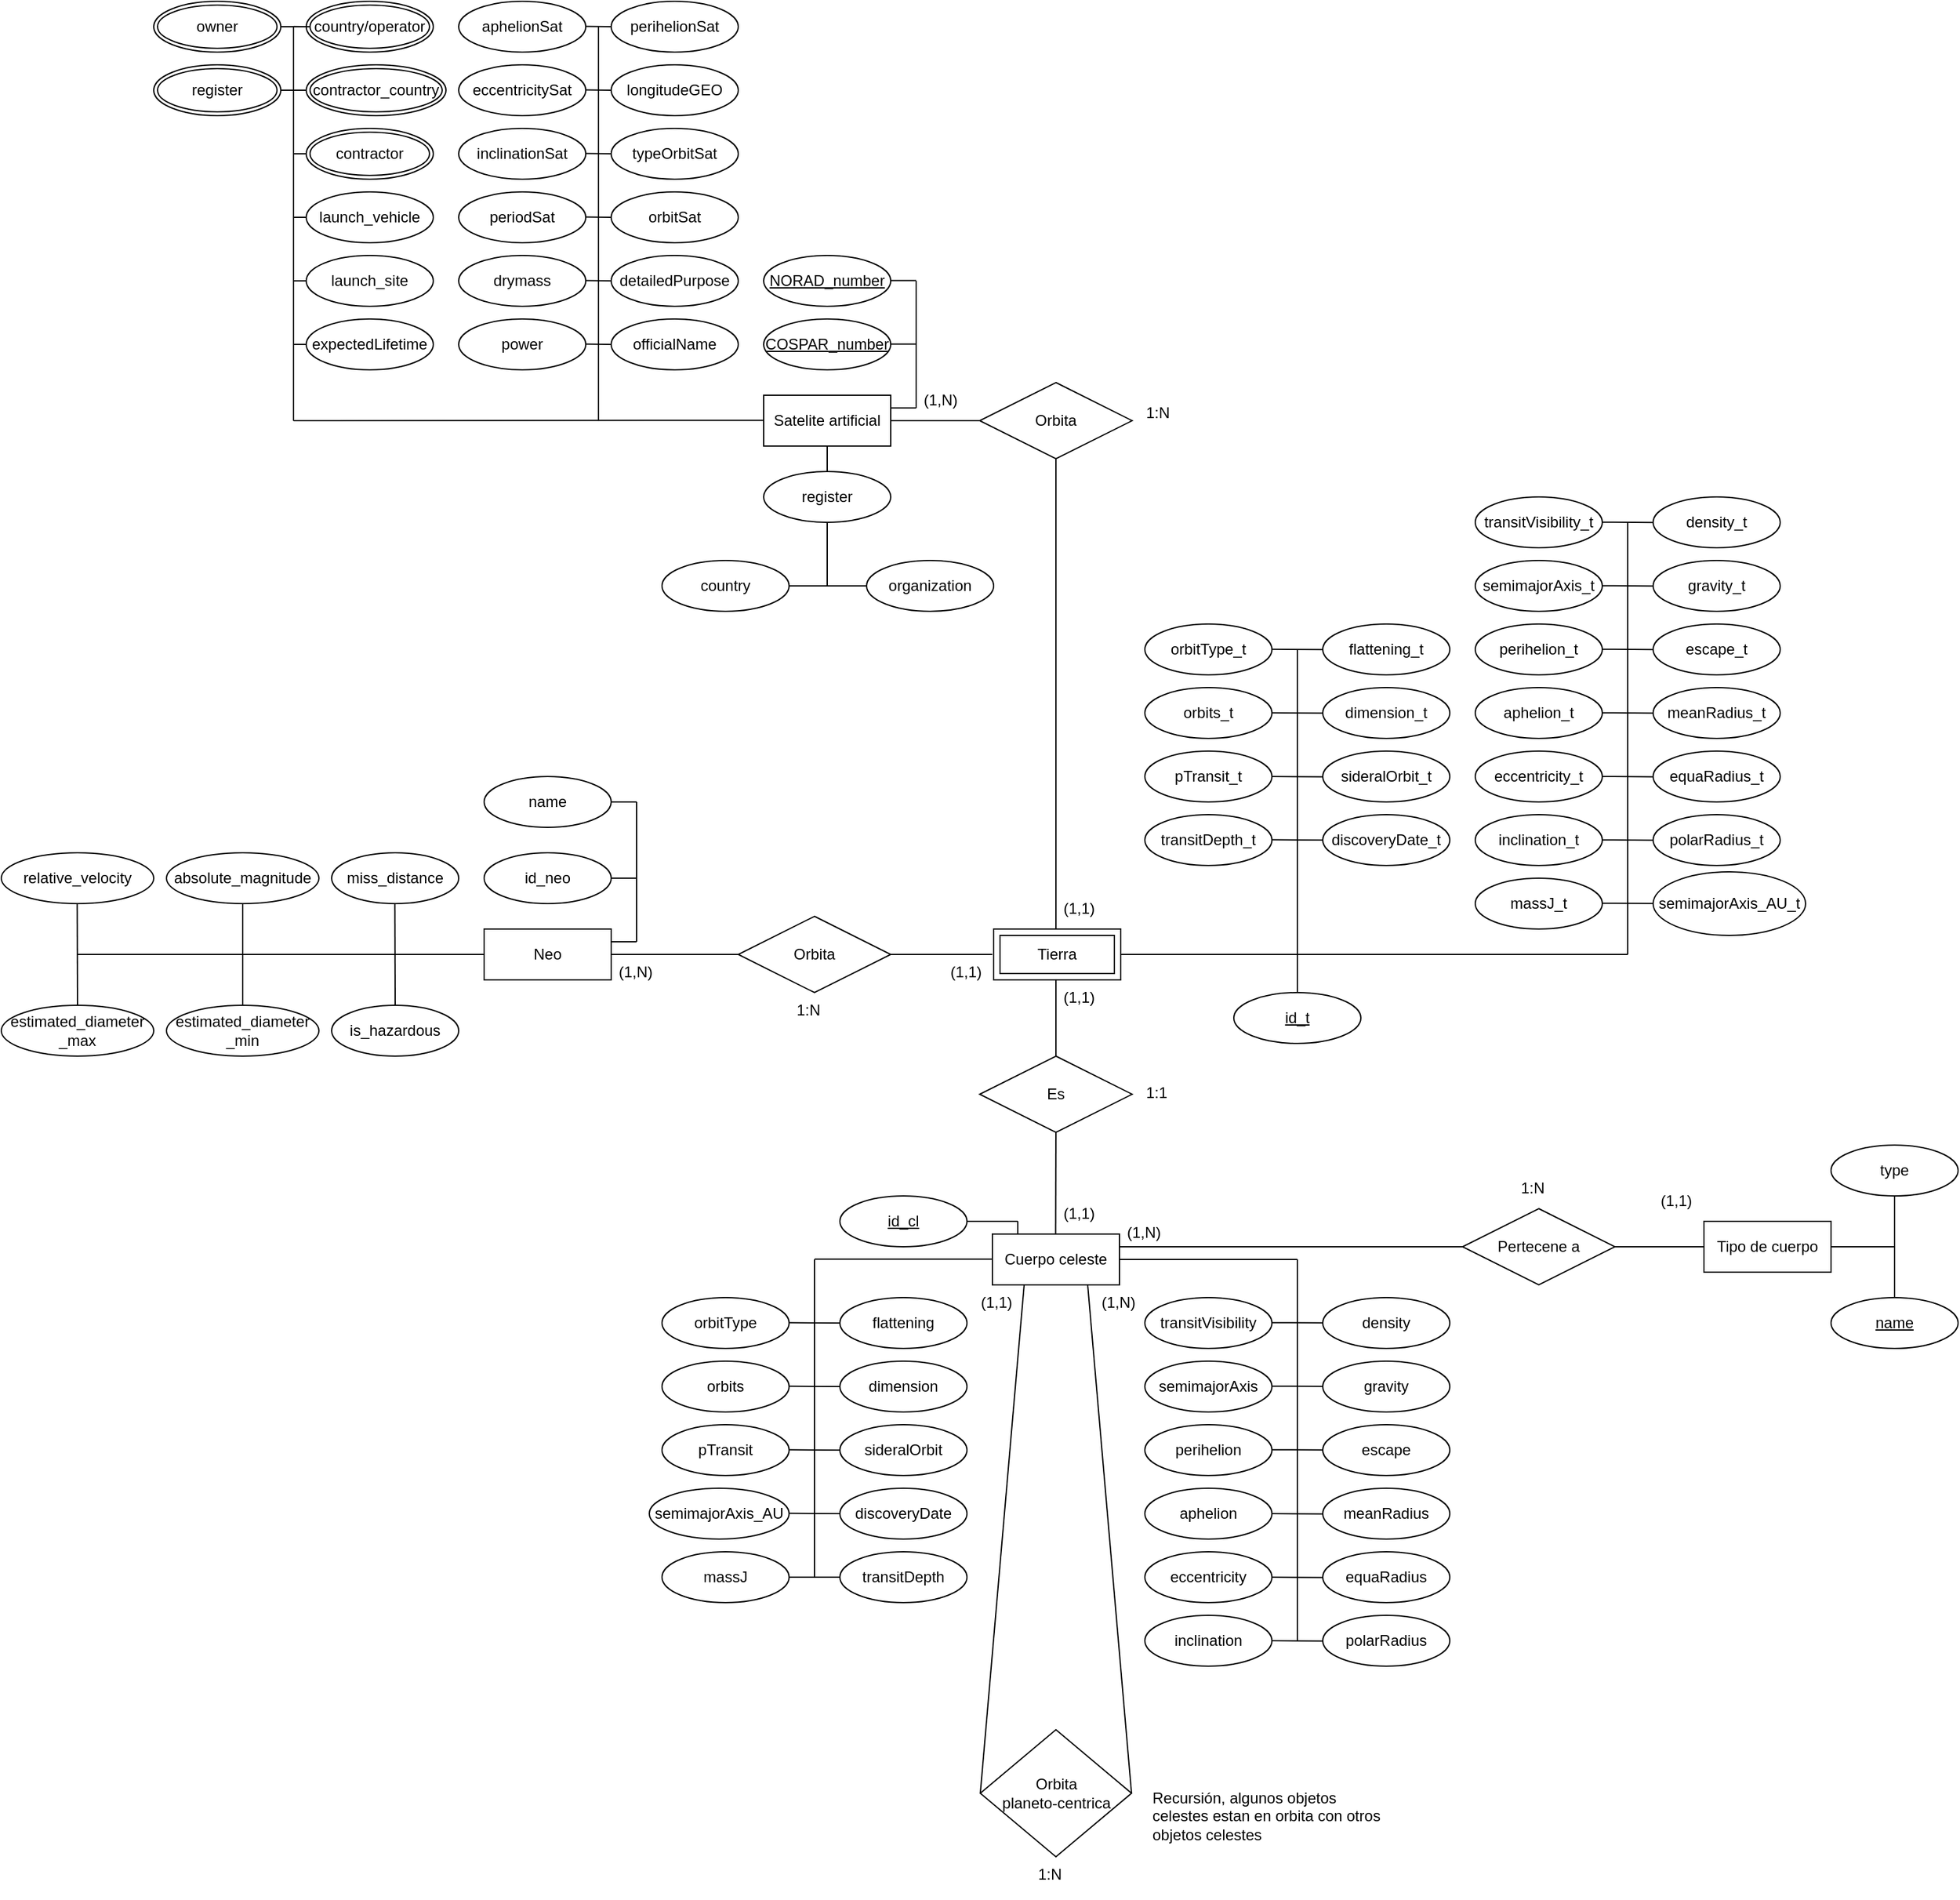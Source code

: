 <mxfile version="24.8.4">
  <diagram name="Page-1" id="JwZZA1nJ-U_nsFNDZFmL">
    <mxGraphModel dx="3195" dy="2258" grid="1" gridSize="10" guides="1" tooltips="1" connect="1" arrows="1" fold="1" page="1" pageScale="1" pageWidth="850" pageHeight="1100" math="0" shadow="0">
      <root>
        <mxCell id="0" />
        <mxCell id="1" parent="0" />
        <mxCell id="BZmL4ZaEyLGGJYESyGP8-1" value="Cuerpo celeste" style="whiteSpace=wrap;html=1;align=center;" parent="1" vertex="1">
          <mxGeometry x="400" y="370" width="100" height="40" as="geometry" />
        </mxCell>
        <mxCell id="BZmL4ZaEyLGGJYESyGP8-6" value="semimajorAxis" style="ellipse;whiteSpace=wrap;html=1;align=center;" parent="1" vertex="1">
          <mxGeometry x="520" y="470" width="100" height="40" as="geometry" />
        </mxCell>
        <mxCell id="BZmL4ZaEyLGGJYESyGP8-7" value="perihelion" style="ellipse;whiteSpace=wrap;html=1;align=center;" parent="1" vertex="1">
          <mxGeometry x="520" y="520" width="100" height="40" as="geometry" />
        </mxCell>
        <mxCell id="BZmL4ZaEyLGGJYESyGP8-9" value="eccentricity" style="ellipse;whiteSpace=wrap;html=1;align=center;" parent="1" vertex="1">
          <mxGeometry x="520" y="620" width="100" height="40" as="geometry" />
        </mxCell>
        <mxCell id="BZmL4ZaEyLGGJYESyGP8-10" value="inclination" style="ellipse;whiteSpace=wrap;html=1;align=center;" parent="1" vertex="1">
          <mxGeometry x="520" y="670" width="100" height="40" as="geometry" />
        </mxCell>
        <mxCell id="BZmL4ZaEyLGGJYESyGP8-12" value="gravity" style="ellipse;whiteSpace=wrap;html=1;align=center;" parent="1" vertex="1">
          <mxGeometry x="660" y="470" width="100" height="40" as="geometry" />
        </mxCell>
        <mxCell id="BZmL4ZaEyLGGJYESyGP8-13" value="escape" style="ellipse;whiteSpace=wrap;html=1;align=center;" parent="1" vertex="1">
          <mxGeometry x="660" y="520" width="100" height="40" as="geometry" />
        </mxCell>
        <mxCell id="BZmL4ZaEyLGGJYESyGP8-15" value="equaRadius" style="ellipse;whiteSpace=wrap;html=1;align=center;" parent="1" vertex="1">
          <mxGeometry x="660" y="620" width="100" height="40" as="geometry" />
        </mxCell>
        <mxCell id="BZmL4ZaEyLGGJYESyGP8-16" value="polarRadius" style="ellipse;whiteSpace=wrap;html=1;align=center;" parent="1" vertex="1">
          <mxGeometry x="660" y="670" width="100" height="40" as="geometry" />
        </mxCell>
        <mxCell id="BZmL4ZaEyLGGJYESyGP8-17" value="meanRadius" style="ellipse;whiteSpace=wrap;html=1;align=center;" parent="1" vertex="1">
          <mxGeometry x="660" y="570" width="100" height="40" as="geometry" />
        </mxCell>
        <mxCell id="BZmL4ZaEyLGGJYESyGP8-18" value="aphelion" style="ellipse;whiteSpace=wrap;html=1;align=center;" parent="1" vertex="1">
          <mxGeometry x="520" y="570" width="100" height="40" as="geometry" />
        </mxCell>
        <mxCell id="BZmL4ZaEyLGGJYESyGP8-19" value="density" style="ellipse;whiteSpace=wrap;html=1;align=center;" parent="1" vertex="1">
          <mxGeometry x="660" y="420" width="100" height="40" as="geometry" />
        </mxCell>
        <mxCell id="BZmL4ZaEyLGGJYESyGP8-20" value="dimension" style="ellipse;whiteSpace=wrap;html=1;align=center;" parent="1" vertex="1">
          <mxGeometry x="280" y="470" width="100" height="40" as="geometry" />
        </mxCell>
        <mxCell id="BZmL4ZaEyLGGJYESyGP8-21" value="sideralOrbit" style="ellipse;whiteSpace=wrap;html=1;align=center;" parent="1" vertex="1">
          <mxGeometry x="280" y="520" width="100" height="40" as="geometry" />
        </mxCell>
        <mxCell id="BZmL4ZaEyLGGJYESyGP8-24" value="discoveryDate" style="ellipse;whiteSpace=wrap;html=1;align=center;" parent="1" vertex="1">
          <mxGeometry x="280" y="570" width="100" height="40" as="geometry" />
        </mxCell>
        <mxCell id="BZmL4ZaEyLGGJYESyGP8-25" value="flattening" style="ellipse;whiteSpace=wrap;html=1;align=center;" parent="1" vertex="1">
          <mxGeometry x="280" y="420" width="100" height="40" as="geometry" />
        </mxCell>
        <mxCell id="BZmL4ZaEyLGGJYESyGP8-26" value="orbits" style="ellipse;whiteSpace=wrap;html=1;align=center;" parent="1" vertex="1">
          <mxGeometry x="140" y="470" width="100" height="40" as="geometry" />
        </mxCell>
        <mxCell id="BZmL4ZaEyLGGJYESyGP8-29" value="pTransit" style="ellipse;whiteSpace=wrap;html=1;align=center;" parent="1" vertex="1">
          <mxGeometry x="140" y="520" width="100" height="40" as="geometry" />
        </mxCell>
        <mxCell id="BZmL4ZaEyLGGJYESyGP8-31" value="orbitType" style="ellipse;whiteSpace=wrap;html=1;align=center;" parent="1" vertex="1">
          <mxGeometry x="140" y="420" width="100" height="40" as="geometry" />
        </mxCell>
        <mxCell id="BZmL4ZaEyLGGJYESyGP8-32" value="transitVisibility" style="ellipse;whiteSpace=wrap;html=1;align=center;" parent="1" vertex="1">
          <mxGeometry x="520" y="420" width="100" height="40" as="geometry" />
        </mxCell>
        <mxCell id="BZmL4ZaEyLGGJYESyGP8-33" value="transitDepth" style="ellipse;whiteSpace=wrap;html=1;align=center;" parent="1" vertex="1">
          <mxGeometry x="280" y="620" width="100" height="40" as="geometry" />
        </mxCell>
        <mxCell id="BZmL4ZaEyLGGJYESyGP8-34" value="semimajorAxis_AU" style="ellipse;whiteSpace=wrap;html=1;align=center;" parent="1" vertex="1">
          <mxGeometry x="130" y="570" width="110" height="40" as="geometry" />
        </mxCell>
        <mxCell id="BZmL4ZaEyLGGJYESyGP8-36" value="massJ" style="ellipse;whiteSpace=wrap;html=1;align=center;" parent="1" vertex="1">
          <mxGeometry x="140" y="620" width="100" height="40" as="geometry" />
        </mxCell>
        <mxCell id="BZmL4ZaEyLGGJYESyGP8-40" value="" style="endArrow=none;html=1;rounded=0;entryX=0.5;entryY=0;entryDx=0;entryDy=0;exitX=0.5;exitY=1;exitDx=0;exitDy=0;" parent="1" target="nv7CB-xG_zoC1LO6iBQY-88" edge="1">
          <mxGeometry relative="1" as="geometry">
            <mxPoint x="450" y="170" as="sourcePoint" />
            <mxPoint x="450" y="340" as="targetPoint" />
          </mxGeometry>
        </mxCell>
        <mxCell id="BZmL4ZaEyLGGJYESyGP8-45" value="" style="endArrow=none;html=1;rounded=0;exitX=1;exitY=0.5;exitDx=0;exitDy=0;" parent="1" source="BZmL4ZaEyLGGJYESyGP8-1" edge="1">
          <mxGeometry relative="1" as="geometry">
            <mxPoint x="410" y="430" as="sourcePoint" />
            <mxPoint x="640" y="390" as="targetPoint" />
          </mxGeometry>
        </mxCell>
        <mxCell id="BZmL4ZaEyLGGJYESyGP8-46" value="" style="endArrow=none;html=1;rounded=0;" parent="1" edge="1">
          <mxGeometry relative="1" as="geometry">
            <mxPoint x="640" y="690" as="sourcePoint" />
            <mxPoint x="640" y="390" as="targetPoint" />
          </mxGeometry>
        </mxCell>
        <mxCell id="BZmL4ZaEyLGGJYESyGP8-47" value="" style="endArrow=none;html=1;rounded=0;" parent="1" edge="1">
          <mxGeometry relative="1" as="geometry">
            <mxPoint x="260" y="640" as="sourcePoint" />
            <mxPoint x="260" y="390" as="targetPoint" />
          </mxGeometry>
        </mxCell>
        <mxCell id="BZmL4ZaEyLGGJYESyGP8-48" value="" style="endArrow=none;html=1;rounded=0;exitX=1;exitY=0.5;exitDx=0;exitDy=0;" parent="1" edge="1">
          <mxGeometry relative="1" as="geometry">
            <mxPoint x="260" y="389.76" as="sourcePoint" />
            <mxPoint x="400" y="389.76" as="targetPoint" />
          </mxGeometry>
        </mxCell>
        <mxCell id="BZmL4ZaEyLGGJYESyGP8-52" value="" style="endArrow=none;html=1;rounded=0;" parent="1" edge="1">
          <mxGeometry relative="1" as="geometry">
            <mxPoint x="240" y="589.8" as="sourcePoint" />
            <mxPoint x="280" y="590" as="targetPoint" />
          </mxGeometry>
        </mxCell>
        <mxCell id="BZmL4ZaEyLGGJYESyGP8-53" value="" style="endArrow=none;html=1;rounded=0;" parent="1" edge="1">
          <mxGeometry relative="1" as="geometry">
            <mxPoint x="240" y="539.8" as="sourcePoint" />
            <mxPoint x="280" y="540" as="targetPoint" />
          </mxGeometry>
        </mxCell>
        <mxCell id="BZmL4ZaEyLGGJYESyGP8-54" value="" style="endArrow=none;html=1;rounded=0;" parent="1" edge="1">
          <mxGeometry relative="1" as="geometry">
            <mxPoint x="240" y="439.8" as="sourcePoint" />
            <mxPoint x="280" y="440" as="targetPoint" />
          </mxGeometry>
        </mxCell>
        <mxCell id="BZmL4ZaEyLGGJYESyGP8-55" value="" style="endArrow=none;html=1;rounded=0;" parent="1" edge="1">
          <mxGeometry relative="1" as="geometry">
            <mxPoint x="240" y="489.8" as="sourcePoint" />
            <mxPoint x="280" y="490" as="targetPoint" />
          </mxGeometry>
        </mxCell>
        <mxCell id="BZmL4ZaEyLGGJYESyGP8-61" value="" style="endArrow=none;html=1;rounded=0;" parent="1" edge="1">
          <mxGeometry relative="1" as="geometry">
            <mxPoint x="620" y="690" as="sourcePoint" />
            <mxPoint x="660" y="690.2" as="targetPoint" />
          </mxGeometry>
        </mxCell>
        <mxCell id="BZmL4ZaEyLGGJYESyGP8-62" value="" style="endArrow=none;html=1;rounded=0;" parent="1" edge="1">
          <mxGeometry relative="1" as="geometry">
            <mxPoint x="620" y="640" as="sourcePoint" />
            <mxPoint x="660" y="640.2" as="targetPoint" />
          </mxGeometry>
        </mxCell>
        <mxCell id="BZmL4ZaEyLGGJYESyGP8-63" value="" style="endArrow=none;html=1;rounded=0;" parent="1" edge="1">
          <mxGeometry relative="1" as="geometry">
            <mxPoint x="620" y="590" as="sourcePoint" />
            <mxPoint x="660" y="590.2" as="targetPoint" />
          </mxGeometry>
        </mxCell>
        <mxCell id="BZmL4ZaEyLGGJYESyGP8-64" value="" style="endArrow=none;html=1;rounded=0;" parent="1" edge="1">
          <mxGeometry relative="1" as="geometry">
            <mxPoint x="620" y="539.71" as="sourcePoint" />
            <mxPoint x="660" y="539.91" as="targetPoint" />
          </mxGeometry>
        </mxCell>
        <mxCell id="BZmL4ZaEyLGGJYESyGP8-65" value="" style="endArrow=none;html=1;rounded=0;" parent="1" edge="1">
          <mxGeometry relative="1" as="geometry">
            <mxPoint x="620" y="489.71" as="sourcePoint" />
            <mxPoint x="660" y="489.91" as="targetPoint" />
          </mxGeometry>
        </mxCell>
        <mxCell id="BZmL4ZaEyLGGJYESyGP8-66" value="" style="endArrow=none;html=1;rounded=0;" parent="1" edge="1">
          <mxGeometry relative="1" as="geometry">
            <mxPoint x="620" y="439.71" as="sourcePoint" />
            <mxPoint x="660" y="439.91" as="targetPoint" />
          </mxGeometry>
        </mxCell>
        <mxCell id="BZmL4ZaEyLGGJYESyGP8-67" value="Tipo de cuerpo" style="whiteSpace=wrap;html=1;align=center;" parent="1" vertex="1">
          <mxGeometry x="960" y="360" width="100" height="40" as="geometry" />
        </mxCell>
        <mxCell id="BZmL4ZaEyLGGJYESyGP8-69" value="" style="endArrow=none;html=1;rounded=0;exitX=0.75;exitY=0;exitDx=0;exitDy=0;" parent="1" edge="1">
          <mxGeometry relative="1" as="geometry">
            <mxPoint x="500" y="380" as="sourcePoint" />
            <mxPoint x="830" y="380" as="targetPoint" />
          </mxGeometry>
        </mxCell>
        <mxCell id="BZmL4ZaEyLGGJYESyGP8-71" value="" style="endArrow=none;html=1;rounded=0;entryX=0;entryY=0.5;entryDx=0;entryDy=0;exitX=1;exitY=0.5;exitDx=0;exitDy=0;" parent="1" source="BZmL4ZaEyLGGJYESyGP8-79" target="BZmL4ZaEyLGGJYESyGP8-67" edge="1">
          <mxGeometry relative="1" as="geometry">
            <mxPoint x="830" y="270" as="sourcePoint" />
            <mxPoint x="660" y="320" as="targetPoint" />
          </mxGeometry>
        </mxCell>
        <mxCell id="BZmL4ZaEyLGGJYESyGP8-73" value="name" style="ellipse;whiteSpace=wrap;html=1;align=center;fontStyle=4;" parent="1" vertex="1">
          <mxGeometry x="1060" y="420" width="100" height="40" as="geometry" />
        </mxCell>
        <mxCell id="BZmL4ZaEyLGGJYESyGP8-74" value="" style="line;strokeWidth=1;rotatable=0;dashed=0;labelPosition=right;align=left;verticalAlign=middle;spacingTop=0;spacingLeft=6;points=[];portConstraint=eastwest;" parent="1" vertex="1">
          <mxGeometry x="1060" y="375" width="50" height="10" as="geometry" />
        </mxCell>
        <mxCell id="BZmL4ZaEyLGGJYESyGP8-78" value="" style="endArrow=none;html=1;rounded=0;exitX=0.5;exitY=1;exitDx=0;exitDy=0;entryX=0.5;entryY=0;entryDx=0;entryDy=0;" parent="1" target="BZmL4ZaEyLGGJYESyGP8-73" edge="1">
          <mxGeometry relative="1" as="geometry">
            <mxPoint x="1110" y="340.0" as="sourcePoint" />
            <mxPoint x="1050" y="290" as="targetPoint" />
          </mxGeometry>
        </mxCell>
        <mxCell id="BZmL4ZaEyLGGJYESyGP8-79" value="Pertecene a" style="shape=rhombus;perimeter=rhombusPerimeter;whiteSpace=wrap;html=1;align=center;" parent="1" vertex="1">
          <mxGeometry x="770" y="350" width="120" height="60" as="geometry" />
        </mxCell>
        <mxCell id="BZmL4ZaEyLGGJYESyGP8-81" value="Neo" style="whiteSpace=wrap;html=1;align=center;" parent="1" vertex="1">
          <mxGeometry y="130" width="100" height="40" as="geometry" />
        </mxCell>
        <mxCell id="BZmL4ZaEyLGGJYESyGP8-82" value="" style="endArrow=none;html=1;rounded=0;entryX=0;entryY=0.5;entryDx=0;entryDy=0;exitX=1;exitY=0.5;exitDx=0;exitDy=0;" parent="1" source="BZmL4ZaEyLGGJYESyGP8-100" edge="1">
          <mxGeometry relative="1" as="geometry">
            <mxPoint x="360" y="270" as="sourcePoint" />
            <mxPoint x="400" y="150" as="targetPoint" />
          </mxGeometry>
        </mxCell>
        <mxCell id="BZmL4ZaEyLGGJYESyGP8-85" value="estimated_diameter&lt;div&gt;_min&lt;/div&gt;" style="ellipse;whiteSpace=wrap;html=1;align=center;" parent="1" vertex="1">
          <mxGeometry x="-250" y="190" width="120" height="40" as="geometry" />
        </mxCell>
        <mxCell id="BZmL4ZaEyLGGJYESyGP8-86" value="absolute_magnitude" style="ellipse;whiteSpace=wrap;html=1;align=center;" parent="1" vertex="1">
          <mxGeometry x="-250" y="70" width="120" height="40" as="geometry" />
        </mxCell>
        <mxCell id="BZmL4ZaEyLGGJYESyGP8-87" value="estimated_diameter&lt;div&gt;_max&lt;/div&gt;" style="ellipse;whiteSpace=wrap;html=1;align=center;" parent="1" vertex="1">
          <mxGeometry x="-380" y="190" width="120" height="40" as="geometry" />
        </mxCell>
        <mxCell id="BZmL4ZaEyLGGJYESyGP8-88" value="relative_velocity" style="ellipse;whiteSpace=wrap;html=1;align=center;" parent="1" vertex="1">
          <mxGeometry x="-380" y="70" width="120" height="40" as="geometry" />
        </mxCell>
        <mxCell id="BZmL4ZaEyLGGJYESyGP8-89" value="miss_distance" style="ellipse;whiteSpace=wrap;html=1;align=center;" parent="1" vertex="1">
          <mxGeometry x="-120" y="70" width="100" height="40" as="geometry" />
        </mxCell>
        <mxCell id="BZmL4ZaEyLGGJYESyGP8-91" value="is_hazardous" style="ellipse;whiteSpace=wrap;html=1;align=center;" parent="1" vertex="1">
          <mxGeometry x="-120" y="190" width="100" height="40" as="geometry" />
        </mxCell>
        <mxCell id="BZmL4ZaEyLGGJYESyGP8-92" value="" style="endArrow=none;html=1;rounded=0;exitX=1;exitY=0.25;exitDx=0;exitDy=0;" parent="1" source="BZmL4ZaEyLGGJYESyGP8-81" edge="1">
          <mxGeometry relative="1" as="geometry">
            <mxPoint x="-170" y="140" as="sourcePoint" />
            <mxPoint x="120" y="140" as="targetPoint" />
          </mxGeometry>
        </mxCell>
        <mxCell id="BZmL4ZaEyLGGJYESyGP8-93" value="" style="endArrow=none;html=1;rounded=0;" parent="1" edge="1">
          <mxGeometry relative="1" as="geometry">
            <mxPoint x="120" y="30" as="sourcePoint" />
            <mxPoint x="120" y="140" as="targetPoint" />
          </mxGeometry>
        </mxCell>
        <mxCell id="BZmL4ZaEyLGGJYESyGP8-94" value="" style="endArrow=none;html=1;rounded=0;entryX=1;entryY=0.5;entryDx=0;entryDy=0;" parent="1" edge="1">
          <mxGeometry relative="1" as="geometry">
            <mxPoint x="120" y="90" as="sourcePoint" />
            <mxPoint x="100" y="90.0" as="targetPoint" />
          </mxGeometry>
        </mxCell>
        <mxCell id="BZmL4ZaEyLGGJYESyGP8-95" value="" style="endArrow=none;html=1;rounded=0;exitX=1;exitY=0.5;exitDx=0;exitDy=0;" parent="1" edge="1">
          <mxGeometry relative="1" as="geometry">
            <mxPoint x="100" y="30.0" as="sourcePoint" />
            <mxPoint x="120" y="30" as="targetPoint" />
          </mxGeometry>
        </mxCell>
        <mxCell id="BZmL4ZaEyLGGJYESyGP8-96" value="" style="endArrow=none;html=1;rounded=0;entryX=0;entryY=0.5;entryDx=0;entryDy=0;" parent="1" target="BZmL4ZaEyLGGJYESyGP8-81" edge="1">
          <mxGeometry relative="1" as="geometry">
            <mxPoint x="-320" y="150" as="sourcePoint" />
            <mxPoint x="-10" y="140" as="targetPoint" />
          </mxGeometry>
        </mxCell>
        <mxCell id="BZmL4ZaEyLGGJYESyGP8-97" value="" style="endArrow=none;html=1;rounded=0;exitX=0.5;exitY=1;exitDx=0;exitDy=0;entryX=0.5;entryY=0;entryDx=0;entryDy=0;" parent="1" source="BZmL4ZaEyLGGJYESyGP8-86" target="BZmL4ZaEyLGGJYESyGP8-85" edge="1">
          <mxGeometry relative="1" as="geometry">
            <mxPoint x="-170" y="140" as="sourcePoint" />
            <mxPoint x="-10" y="140" as="targetPoint" />
          </mxGeometry>
        </mxCell>
        <mxCell id="BZmL4ZaEyLGGJYESyGP8-98" value="" style="endArrow=none;html=1;rounded=0;exitX=0.5;exitY=1;exitDx=0;exitDy=0;entryX=0.5;entryY=0;entryDx=0;entryDy=0;" parent="1" target="BZmL4ZaEyLGGJYESyGP8-91" edge="1">
          <mxGeometry relative="1" as="geometry">
            <mxPoint x="-70.25" y="110" as="sourcePoint" />
            <mxPoint x="-70.25" y="180" as="targetPoint" />
          </mxGeometry>
        </mxCell>
        <mxCell id="BZmL4ZaEyLGGJYESyGP8-99" value="" style="endArrow=none;html=1;rounded=0;exitX=0.5;exitY=1;exitDx=0;exitDy=0;entryX=0.5;entryY=0;entryDx=0;entryDy=0;" parent="1" target="BZmL4ZaEyLGGJYESyGP8-87" edge="1">
          <mxGeometry relative="1" as="geometry">
            <mxPoint x="-320.25" y="110" as="sourcePoint" />
            <mxPoint x="-320.25" y="180" as="targetPoint" />
          </mxGeometry>
        </mxCell>
        <mxCell id="BZmL4ZaEyLGGJYESyGP8-101" value="" style="endArrow=none;html=1;rounded=0;entryX=0;entryY=0.5;entryDx=0;entryDy=0;exitX=1;exitY=0.5;exitDx=0;exitDy=0;" parent="1" source="BZmL4ZaEyLGGJYESyGP8-81" target="BZmL4ZaEyLGGJYESyGP8-100" edge="1">
          <mxGeometry relative="1" as="geometry">
            <mxPoint x="100" y="150" as="sourcePoint" />
            <mxPoint x="400" y="150" as="targetPoint" />
          </mxGeometry>
        </mxCell>
        <mxCell id="BZmL4ZaEyLGGJYESyGP8-100" value="Orbita" style="shape=rhombus;perimeter=rhombusPerimeter;whiteSpace=wrap;html=1;align=center;" parent="1" vertex="1">
          <mxGeometry x="200" y="120" width="120" height="60" as="geometry" />
        </mxCell>
        <mxCell id="BZmL4ZaEyLGGJYESyGP8-102" value="Orbita&lt;div&gt;planeto-centrica&lt;/div&gt;" style="shape=rhombus;perimeter=rhombusPerimeter;whiteSpace=wrap;html=1;align=center;" parent="1" vertex="1">
          <mxGeometry x="390.5" y="760" width="119" height="100" as="geometry" />
        </mxCell>
        <mxCell id="BZmL4ZaEyLGGJYESyGP8-103" value="" style="endArrow=none;html=1;rounded=0;exitX=1;exitY=0.5;exitDx=0;exitDy=0;entryX=0.75;entryY=1;entryDx=0;entryDy=0;" parent="1" source="BZmL4ZaEyLGGJYESyGP8-102" target="BZmL4ZaEyLGGJYESyGP8-1" edge="1">
          <mxGeometry relative="1" as="geometry">
            <mxPoint x="450" y="730" as="sourcePoint" />
            <mxPoint x="610" y="730" as="targetPoint" />
          </mxGeometry>
        </mxCell>
        <mxCell id="BZmL4ZaEyLGGJYESyGP8-104" value="" style="endArrow=none;html=1;rounded=0;exitX=0;exitY=0.5;exitDx=0;exitDy=0;entryX=0.25;entryY=1;entryDx=0;entryDy=0;" parent="1" source="BZmL4ZaEyLGGJYESyGP8-102" target="BZmL4ZaEyLGGJYESyGP8-1" edge="1">
          <mxGeometry relative="1" as="geometry">
            <mxPoint x="390" y="640" as="sourcePoint" />
            <mxPoint x="550" y="640" as="targetPoint" />
          </mxGeometry>
        </mxCell>
        <mxCell id="BZmL4ZaEyLGGJYESyGP8-105" value="Orbita" style="shape=rhombus;perimeter=rhombusPerimeter;whiteSpace=wrap;html=1;align=center;" parent="1" vertex="1">
          <mxGeometry x="390" y="-300" width="120" height="60" as="geometry" />
        </mxCell>
        <mxCell id="BZmL4ZaEyLGGJYESyGP8-106" value="" style="endArrow=none;html=1;rounded=0;exitX=0.5;exitY=0;exitDx=0;exitDy=0;entryX=0.5;entryY=1;entryDx=0;entryDy=0;" parent="1" target="BZmL4ZaEyLGGJYESyGP8-105" edge="1">
          <mxGeometry relative="1" as="geometry">
            <mxPoint x="450" y="130" as="sourcePoint" />
            <mxPoint x="370" y="-50" as="targetPoint" />
          </mxGeometry>
        </mxCell>
        <mxCell id="BZmL4ZaEyLGGJYESyGP8-107" value="" style="endArrow=none;html=1;rounded=0;entryX=0;entryY=0.5;entryDx=0;entryDy=0;exitX=1;exitY=0.5;exitDx=0;exitDy=0;" parent="1" source="BZmL4ZaEyLGGJYESyGP8-108" target="BZmL4ZaEyLGGJYESyGP8-105" edge="1">
          <mxGeometry relative="1" as="geometry">
            <mxPoint x="170" y="-150" as="sourcePoint" />
            <mxPoint x="330" y="-150" as="targetPoint" />
          </mxGeometry>
        </mxCell>
        <mxCell id="BZmL4ZaEyLGGJYESyGP8-108" value="Satelite artificial" style="whiteSpace=wrap;html=1;align=center;" parent="1" vertex="1">
          <mxGeometry x="220" y="-290" width="100" height="40" as="geometry" />
        </mxCell>
        <mxCell id="BZmL4ZaEyLGGJYESyGP8-109" value="dimension_t" style="ellipse;whiteSpace=wrap;html=1;align=center;" parent="1" vertex="1">
          <mxGeometry x="660" y="-60" width="100" height="40" as="geometry" />
        </mxCell>
        <mxCell id="BZmL4ZaEyLGGJYESyGP8-110" value="sideralOrbit_t" style="ellipse;whiteSpace=wrap;html=1;align=center;" parent="1" vertex="1">
          <mxGeometry x="660" y="-10" width="100" height="40" as="geometry" />
        </mxCell>
        <mxCell id="BZmL4ZaEyLGGJYESyGP8-113" value="discoveryDate_t" style="ellipse;whiteSpace=wrap;html=1;align=center;" parent="1" vertex="1">
          <mxGeometry x="660" y="40" width="100" height="40" as="geometry" />
        </mxCell>
        <mxCell id="BZmL4ZaEyLGGJYESyGP8-114" value="flattening_t" style="ellipse;whiteSpace=wrap;html=1;align=center;" parent="1" vertex="1">
          <mxGeometry x="660" y="-110" width="100" height="40" as="geometry" />
        </mxCell>
        <mxCell id="BZmL4ZaEyLGGJYESyGP8-115" value="orbits_t" style="ellipse;whiteSpace=wrap;html=1;align=center;" parent="1" vertex="1">
          <mxGeometry x="520" y="-60" width="100" height="40" as="geometry" />
        </mxCell>
        <mxCell id="BZmL4ZaEyLGGJYESyGP8-116" value="pTransit_t" style="ellipse;whiteSpace=wrap;html=1;align=center;" parent="1" vertex="1">
          <mxGeometry x="520" y="-10" width="100" height="40" as="geometry" />
        </mxCell>
        <mxCell id="BZmL4ZaEyLGGJYESyGP8-117" value="orbitType_t" style="ellipse;whiteSpace=wrap;html=1;align=center;" parent="1" vertex="1">
          <mxGeometry x="520" y="-110" width="100" height="40" as="geometry" />
        </mxCell>
        <mxCell id="BZmL4ZaEyLGGJYESyGP8-118" value="transitDepth_t" style="ellipse;whiteSpace=wrap;html=1;align=center;" parent="1" vertex="1">
          <mxGeometry x="520" y="40" width="100" height="40" as="geometry" />
        </mxCell>
        <mxCell id="BZmL4ZaEyLGGJYESyGP8-119" value="semimajorAxis_AU_t" style="ellipse;whiteSpace=wrap;html=1;align=center;" parent="1" vertex="1">
          <mxGeometry x="920" y="85" width="120" height="50" as="geometry" />
        </mxCell>
        <mxCell id="BZmL4ZaEyLGGJYESyGP8-125" value="semimajorAxis_t" style="ellipse;whiteSpace=wrap;html=1;align=center;" parent="1" vertex="1">
          <mxGeometry x="780" y="-160" width="100" height="40" as="geometry" />
        </mxCell>
        <mxCell id="BZmL4ZaEyLGGJYESyGP8-126" value="perihelion_t" style="ellipse;whiteSpace=wrap;html=1;align=center;" parent="1" vertex="1">
          <mxGeometry x="780" y="-110" width="100" height="40" as="geometry" />
        </mxCell>
        <mxCell id="BZmL4ZaEyLGGJYESyGP8-127" value="eccentricity_t" style="ellipse;whiteSpace=wrap;html=1;align=center;" parent="1" vertex="1">
          <mxGeometry x="780" y="-10" width="100" height="40" as="geometry" />
        </mxCell>
        <mxCell id="BZmL4ZaEyLGGJYESyGP8-128" value="inclination_t" style="ellipse;whiteSpace=wrap;html=1;align=center;" parent="1" vertex="1">
          <mxGeometry x="780" y="40" width="100" height="40" as="geometry" />
        </mxCell>
        <mxCell id="BZmL4ZaEyLGGJYESyGP8-129" value="gravity_t" style="ellipse;whiteSpace=wrap;html=1;align=center;" parent="1" vertex="1">
          <mxGeometry x="920" y="-160" width="100" height="40" as="geometry" />
        </mxCell>
        <mxCell id="BZmL4ZaEyLGGJYESyGP8-130" value="escape_t" style="ellipse;whiteSpace=wrap;html=1;align=center;" parent="1" vertex="1">
          <mxGeometry x="920" y="-110" width="100" height="40" as="geometry" />
        </mxCell>
        <mxCell id="BZmL4ZaEyLGGJYESyGP8-131" value="equaRadius_t" style="ellipse;whiteSpace=wrap;html=1;align=center;" parent="1" vertex="1">
          <mxGeometry x="920" y="-10" width="100" height="40" as="geometry" />
        </mxCell>
        <mxCell id="BZmL4ZaEyLGGJYESyGP8-132" value="polarRadius_t" style="ellipse;whiteSpace=wrap;html=1;align=center;" parent="1" vertex="1">
          <mxGeometry x="920" y="40" width="100" height="40" as="geometry" />
        </mxCell>
        <mxCell id="BZmL4ZaEyLGGJYESyGP8-133" value="meanRadius_t" style="ellipse;whiteSpace=wrap;html=1;align=center;" parent="1" vertex="1">
          <mxGeometry x="920" y="-60" width="100" height="40" as="geometry" />
        </mxCell>
        <mxCell id="BZmL4ZaEyLGGJYESyGP8-134" value="aphelion_t" style="ellipse;whiteSpace=wrap;html=1;align=center;" parent="1" vertex="1">
          <mxGeometry x="780" y="-60" width="100" height="40" as="geometry" />
        </mxCell>
        <mxCell id="BZmL4ZaEyLGGJYESyGP8-135" value="density_t" style="ellipse;whiteSpace=wrap;html=1;align=center;" parent="1" vertex="1">
          <mxGeometry x="920" y="-210" width="100" height="40" as="geometry" />
        </mxCell>
        <mxCell id="BZmL4ZaEyLGGJYESyGP8-136" value="transitVisibility_t" style="ellipse;whiteSpace=wrap;html=1;align=center;" parent="1" vertex="1">
          <mxGeometry x="780" y="-210" width="100" height="40" as="geometry" />
        </mxCell>
        <mxCell id="BZmL4ZaEyLGGJYESyGP8-138" value="massJ_t" style="ellipse;whiteSpace=wrap;html=1;align=center;" parent="1" vertex="1">
          <mxGeometry x="780" y="90" width="100" height="40" as="geometry" />
        </mxCell>
        <mxCell id="BZmL4ZaEyLGGJYESyGP8-139" value="" style="endArrow=none;html=1;rounded=0;exitX=1;exitY=0.5;exitDx=0;exitDy=0;" parent="1" edge="1">
          <mxGeometry relative="1" as="geometry">
            <mxPoint x="500" y="150" as="sourcePoint" />
            <mxPoint x="900" y="150" as="targetPoint" />
          </mxGeometry>
        </mxCell>
        <mxCell id="BZmL4ZaEyLGGJYESyGP8-140" value="" style="endArrow=none;html=1;rounded=0;exitX=0.5;exitY=0;exitDx=0;exitDy=0;" parent="1" source="qkBj2Zd7GlIPI1Tx7VXG-4" edge="1">
          <mxGeometry relative="1" as="geometry">
            <mxPoint x="640" y="150" as="sourcePoint" />
            <mxPoint x="640" y="-90" as="targetPoint" />
          </mxGeometry>
        </mxCell>
        <mxCell id="BZmL4ZaEyLGGJYESyGP8-141" value="" style="endArrow=none;html=1;rounded=0;" parent="1" edge="1">
          <mxGeometry relative="1" as="geometry">
            <mxPoint x="900" y="150" as="sourcePoint" />
            <mxPoint x="900" y="-190" as="targetPoint" />
          </mxGeometry>
        </mxCell>
        <mxCell id="BZmL4ZaEyLGGJYESyGP8-143" value="" style="endArrow=none;html=1;rounded=0;entryX=0;entryY=0.5;entryDx=0;entryDy=0;" parent="1" target="BZmL4ZaEyLGGJYESyGP8-113" edge="1">
          <mxGeometry relative="1" as="geometry">
            <mxPoint x="620" y="59.79" as="sourcePoint" />
            <mxPoint x="660" y="60" as="targetPoint" />
          </mxGeometry>
        </mxCell>
        <mxCell id="BZmL4ZaEyLGGJYESyGP8-145" value="" style="endArrow=none;html=1;rounded=0;entryX=0;entryY=0.5;entryDx=0;entryDy=0;" parent="1" edge="1">
          <mxGeometry relative="1" as="geometry">
            <mxPoint x="620" y="10.0" as="sourcePoint" />
            <mxPoint x="660" y="10.21" as="targetPoint" />
          </mxGeometry>
        </mxCell>
        <mxCell id="BZmL4ZaEyLGGJYESyGP8-146" value="" style="endArrow=none;html=1;rounded=0;entryX=0;entryY=0.5;entryDx=0;entryDy=0;" parent="1" edge="1">
          <mxGeometry relative="1" as="geometry">
            <mxPoint x="620" y="-40.14" as="sourcePoint" />
            <mxPoint x="660" y="-39.93" as="targetPoint" />
          </mxGeometry>
        </mxCell>
        <mxCell id="BZmL4ZaEyLGGJYESyGP8-147" value="" style="endArrow=none;html=1;rounded=0;entryX=0;entryY=0.5;entryDx=0;entryDy=0;" parent="1" edge="1">
          <mxGeometry relative="1" as="geometry">
            <mxPoint x="620" y="-90.14" as="sourcePoint" />
            <mxPoint x="660" y="-89.93" as="targetPoint" />
          </mxGeometry>
        </mxCell>
        <mxCell id="BZmL4ZaEyLGGJYESyGP8-149" value="" style="endArrow=none;html=1;rounded=0;entryX=0;entryY=0.5;entryDx=0;entryDy=0;" parent="1" edge="1">
          <mxGeometry relative="1" as="geometry">
            <mxPoint x="880" y="109.71" as="sourcePoint" />
            <mxPoint x="920" y="109.92" as="targetPoint" />
          </mxGeometry>
        </mxCell>
        <mxCell id="BZmL4ZaEyLGGJYESyGP8-150" value="" style="endArrow=none;html=1;rounded=0;entryX=0;entryY=0.5;entryDx=0;entryDy=0;" parent="1" edge="1">
          <mxGeometry relative="1" as="geometry">
            <mxPoint x="880" y="59.86" as="sourcePoint" />
            <mxPoint x="920" y="60.07" as="targetPoint" />
          </mxGeometry>
        </mxCell>
        <mxCell id="BZmL4ZaEyLGGJYESyGP8-151" value="" style="endArrow=none;html=1;rounded=0;entryX=0;entryY=0.5;entryDx=0;entryDy=0;" parent="1" edge="1">
          <mxGeometry relative="1" as="geometry">
            <mxPoint x="880" y="10.0" as="sourcePoint" />
            <mxPoint x="920" y="10.21" as="targetPoint" />
          </mxGeometry>
        </mxCell>
        <mxCell id="BZmL4ZaEyLGGJYESyGP8-152" value="" style="endArrow=none;html=1;rounded=0;entryX=0;entryY=0.5;entryDx=0;entryDy=0;" parent="1" edge="1">
          <mxGeometry relative="1" as="geometry">
            <mxPoint x="880" y="-40.14" as="sourcePoint" />
            <mxPoint x="920" y="-39.93" as="targetPoint" />
          </mxGeometry>
        </mxCell>
        <mxCell id="BZmL4ZaEyLGGJYESyGP8-153" value="" style="endArrow=none;html=1;rounded=0;entryX=0;entryY=0.5;entryDx=0;entryDy=0;" parent="1" edge="1">
          <mxGeometry relative="1" as="geometry">
            <mxPoint x="880" y="-90.14" as="sourcePoint" />
            <mxPoint x="920" y="-89.93" as="targetPoint" />
          </mxGeometry>
        </mxCell>
        <mxCell id="BZmL4ZaEyLGGJYESyGP8-154" value="" style="endArrow=none;html=1;rounded=0;entryX=0;entryY=0.5;entryDx=0;entryDy=0;" parent="1" edge="1">
          <mxGeometry relative="1" as="geometry">
            <mxPoint x="880" y="-190.14" as="sourcePoint" />
            <mxPoint x="920" y="-189.93" as="targetPoint" />
          </mxGeometry>
        </mxCell>
        <mxCell id="BZmL4ZaEyLGGJYESyGP8-155" value="" style="endArrow=none;html=1;rounded=0;entryX=0;entryY=0.5;entryDx=0;entryDy=0;" parent="1" edge="1">
          <mxGeometry relative="1" as="geometry">
            <mxPoint x="880" y="-140.14" as="sourcePoint" />
            <mxPoint x="920" y="-139.93" as="targetPoint" />
          </mxGeometry>
        </mxCell>
        <mxCell id="BZmL4ZaEyLGGJYESyGP8-159" value="COSPAR&lt;span style=&quot;color: rgba(0, 0, 0, 0); font-family: monospace; font-size: 0px; text-align: start; text-wrap-mode: nowrap;&quot;&gt;%3CmxGraphModel%3E%3Croot%3E%3CmxCell%20id%3D%220%22%2F%3E%3CmxCell%20id%3D%221%22%20parent%3D%220%22%2F%3E%3CmxCell%20id%3D%222%22%20value%3D%22%22%20style%3D%22endArrow%3Dnone%3Bhtml%3D1%3Brounded%3D0%3BentryX%3D0%3BentryY%3D0.5%3BentryDx%3D0%3BentryDy%3D0%3B%22%20edge%3D%221%22%20parent%3D%221%22%3E%3CmxGeometry%20relative%3D%221%22%20as%3D%22geometry%22%3E%3CmxPoint%20x%3D%22880%22%20y%3D%22-90.14%22%20as%3D%22sourcePoint%22%2F%3E%3CmxPoint%20x%3D%22920%22%20y%3D%22-89.93%22%20as%3D%22targetPoint%22%2F%3E%3C%2FmxGeometry%3E%3C%2FmxCell%3E%3C%2Froot%3E%3C%2FmxGraphModel%3E&lt;/span&gt;_number&lt;span style=&quot;color: rgba(0, 0, 0, 0); font-family: monospace; font-size: 0px; text-align: start; text-wrap-mode: nowrap;&quot;&gt;%3CmxGraphModel%3E%3Croot%3E%3CmxCell%20id%3D%220%22%2F%3E%3CmxCell%20id%3D%221%22%20parent%3D%220%22%2F%3E%3CmxCell%20id%3D%222%22%20value%3D%22%22%20style%3D%22endArrow%3Dnone%3Bhtml%3D1%3Brounded%3D0%3BentryX%3D0%3BentryY%3D0.5%3BentryDx%3D0%3BentryDy%3D0%3B%22%20edge%3D%221%22%20parent%3D%221%22%3E%3CmxGeometry%20relative%3D%221%22%20as%3D%22geometry%22%3E%3CmxPoint%20x%3D%22880%22%20y%3D%22-90.14%22%20as%3D%22sourcePoint%22%2F%3E%3CmxPoint%20x%3D%22920%22%20y%3D%22-89.93%22%20as%3D%22targetPoint%22%2F%3E%3C%2FmxGeometry%3E%3C%2FmxCell%3E%3C%2Froot%3E%3C%2FmxGraphModel%3E&lt;/span&gt;" style="ellipse;whiteSpace=wrap;html=1;align=center;fontStyle=4;" parent="1" vertex="1">
          <mxGeometry x="220" y="-350" width="100" height="40" as="geometry" />
        </mxCell>
        <mxCell id="BZmL4ZaEyLGGJYESyGP8-160" value="&lt;div style=&quot;text-align: center;&quot;&gt;&lt;span style=&quot;background-color: initial; text-align: start;&quot;&gt;NORAD&lt;/span&gt;&lt;span style=&quot;background-color: initial; text-wrap-mode: nowrap; color: rgba(0, 0, 0, 0); font-family: monospace; font-size: 0px; text-align: start;&quot;&gt;%3CmxGraphModel%3E%3Croot%3E%3CmxCell%20id%3D%220%22%2F%3E%3CmxCell%20id%3D%221%22%20parent%3D%220%22%2F%3E%3CmxCell%20id%3D%222%22%20value%3D%22%22%20style%3D%22endArrow%3Dnone%3Bhtml%3D1%3Brounded%3D0%3BentryX%3D0%3BentryY%3D0.5%3BentryDx%3D0%3BentryDy%3D0%3B%22%20edge%3D%221%22%20parent%3D%221%22%3E%3CmxGeometry%20relative%3D%221%22%20as%3D%22geometry%22%3E%3CmxPoint%20x%3D%22880%22%20y%3D%22-90.14%22%20as%3D%22sourcePoint%22%2F%3E%3CmxPoint%20x%3D%22920%22%20y%3D%22-89.93%22%20as%3D%22targetPoint%22%2F%3E%3C%2FmxGeometry%3E%3C%2FmxCell%3E%3C%2Froot%3E%3C%2FmxGraphModel%3E&lt;/span&gt;&lt;span style=&quot;background-color: initial;&quot;&gt;_number&lt;/span&gt;&lt;span style=&quot;background-color: initial; text-wrap-mode: nowrap; color: rgba(0, 0, 0, 0); font-family: monospace; font-size: 0px; text-align: start;&quot;&gt;%3CmxGraphModel%3E%3Croot%3E%3CmxCell%20id%3D%220%22%2F%3E%3CmxCell%20id%3D%221%22%20parent%3D%220%22%2F%3E%3CmxCell%20id%3D%222%22%20value%3D%22%22%20style%3D%22endArrow%3Dnone%3Bhtml%3D1%3Brounded%3D0%3BentryX%3D0%3BentryY%3D0.5%3BentryDx%3D0%3BentryDy%3D0%3B%22%20edge%3D%221%22%20parent%3D%221%22%3E%3CmxGeometry%20relative%3D%221%22%20as%3D%22geometry%22%3E%3CmxPoint%20x%3D%22880%22%20y%3D%22-90.14%22%20as%3D%22sourcePoint%22%2F%3E%3CmxPoint%20x%3D%22920%22%20y%3D%22-89.93%22%20as%3D%22targetPoint%22%2F%3E%3C%2FmxGeometry%3E%3C%2FmxCell%3E%3C%2Froot%3E%3C%2FmxGraphModel%3E&lt;/span&gt;&lt;/div&gt;" style="ellipse;whiteSpace=wrap;html=1;align=center;fontStyle=4;" parent="1" vertex="1">
          <mxGeometry x="220" y="-400" width="100" height="40" as="geometry" />
        </mxCell>
        <mxCell id="BZmL4ZaEyLGGJYESyGP8-162" value="" style="endArrow=none;html=1;rounded=0;" parent="1" edge="1">
          <mxGeometry relative="1" as="geometry">
            <mxPoint x="320" y="-280" as="sourcePoint" />
            <mxPoint x="340" y="-280" as="targetPoint" />
          </mxGeometry>
        </mxCell>
        <mxCell id="BZmL4ZaEyLGGJYESyGP8-163" value="" style="endArrow=none;html=1;rounded=0;" parent="1" edge="1">
          <mxGeometry relative="1" as="geometry">
            <mxPoint x="340" y="-280" as="sourcePoint" />
            <mxPoint x="340" y="-380" as="targetPoint" />
          </mxGeometry>
        </mxCell>
        <mxCell id="BZmL4ZaEyLGGJYESyGP8-164" value="" style="endArrow=none;html=1;rounded=0;" parent="1" edge="1">
          <mxGeometry relative="1" as="geometry">
            <mxPoint x="320" y="-330.21" as="sourcePoint" />
            <mxPoint x="340" y="-330.21" as="targetPoint" />
          </mxGeometry>
        </mxCell>
        <mxCell id="BZmL4ZaEyLGGJYESyGP8-166" value="" style="endArrow=none;html=1;rounded=0;" parent="1" edge="1">
          <mxGeometry relative="1" as="geometry">
            <mxPoint x="320" y="-380.21" as="sourcePoint" />
            <mxPoint x="340" y="-380.21" as="targetPoint" />
          </mxGeometry>
        </mxCell>
        <mxCell id="BZmL4ZaEyLGGJYESyGP8-171" value="" style="endArrow=none;html=1;rounded=0;exitX=0.5;exitY=1;exitDx=0;exitDy=0;entryX=0.5;entryY=0;entryDx=0;entryDy=0;" parent="1" source="BZmL4ZaEyLGGJYESyGP8-108" edge="1">
          <mxGeometry relative="1" as="geometry">
            <mxPoint x="-80" y="-240" as="sourcePoint" />
            <mxPoint x="270" y="-230" as="targetPoint" />
          </mxGeometry>
        </mxCell>
        <mxCell id="nv7CB-xG_zoC1LO6iBQY-1" value="country" style="ellipse;whiteSpace=wrap;html=1;align=center;" parent="1" vertex="1">
          <mxGeometry x="140" y="-160" width="100" height="40" as="geometry" />
        </mxCell>
        <mxCell id="nv7CB-xG_zoC1LO6iBQY-2" value="organization" style="ellipse;whiteSpace=wrap;html=1;align=center;" parent="1" vertex="1">
          <mxGeometry x="301" y="-160" width="100" height="40" as="geometry" />
        </mxCell>
        <mxCell id="nv7CB-xG_zoC1LO6iBQY-5" value="" style="endArrow=none;html=1;rounded=0;fontSize=12;startSize=8;endSize=8;curved=1;exitX=0.5;exitY=1;exitDx=0;exitDy=0;" parent="1" edge="1">
          <mxGeometry relative="1" as="geometry">
            <mxPoint x="270" y="-190" as="sourcePoint" />
            <mxPoint x="270" y="-140" as="targetPoint" />
          </mxGeometry>
        </mxCell>
        <mxCell id="nv7CB-xG_zoC1LO6iBQY-6" value="" style="endArrow=none;html=1;rounded=0;fontSize=12;startSize=8;endSize=8;curved=1;exitX=1;exitY=0.5;exitDx=0;exitDy=0;entryX=0;entryY=0.5;entryDx=0;entryDy=0;" parent="1" source="nv7CB-xG_zoC1LO6iBQY-1" target="nv7CB-xG_zoC1LO6iBQY-2" edge="1">
          <mxGeometry relative="1" as="geometry">
            <mxPoint x="180" y="-210" as="sourcePoint" />
            <mxPoint x="340" y="-210" as="targetPoint" />
          </mxGeometry>
        </mxCell>
        <mxCell id="nv7CB-xG_zoC1LO6iBQY-10" value="aphelionSat" style="ellipse;whiteSpace=wrap;html=1;align=center;" parent="1" vertex="1">
          <mxGeometry x="-20" y="-600" width="100" height="40" as="geometry" />
        </mxCell>
        <mxCell id="nv7CB-xG_zoC1LO6iBQY-11" value="eccentricitySat" style="ellipse;whiteSpace=wrap;html=1;align=center;" parent="1" vertex="1">
          <mxGeometry x="-20" y="-550" width="100" height="40" as="geometry" />
        </mxCell>
        <mxCell id="nv7CB-xG_zoC1LO6iBQY-12" value="drymass" style="ellipse;whiteSpace=wrap;html=1;align=center;" parent="1" vertex="1">
          <mxGeometry x="-20" y="-400" width="100" height="40" as="geometry" />
        </mxCell>
        <mxCell id="nv7CB-xG_zoC1LO6iBQY-16" value="typeOrbitSat" style="ellipse;whiteSpace=wrap;html=1;align=center;" parent="1" vertex="1">
          <mxGeometry x="100" y="-500" width="100" height="40" as="geometry" />
        </mxCell>
        <mxCell id="nv7CB-xG_zoC1LO6iBQY-17" value="longitudeGEO" style="ellipse;whiteSpace=wrap;html=1;align=center;" parent="1" vertex="1">
          <mxGeometry x="100" y="-550" width="100" height="40" as="geometry" />
        </mxCell>
        <mxCell id="nv7CB-xG_zoC1LO6iBQY-18" value="perihelionSat" style="ellipse;whiteSpace=wrap;html=1;align=center;" parent="1" vertex="1">
          <mxGeometry x="100" y="-600" width="100" height="40" as="geometry" />
        </mxCell>
        <mxCell id="nv7CB-xG_zoC1LO6iBQY-19" value="register" style="ellipse;whiteSpace=wrap;html=1;align=center;" parent="1" vertex="1">
          <mxGeometry x="220" y="-230" width="100" height="40" as="geometry" />
        </mxCell>
        <mxCell id="nv7CB-xG_zoC1LO6iBQY-23" value="launch_site" style="ellipse;whiteSpace=wrap;html=1;align=center;" parent="1" vertex="1">
          <mxGeometry x="-140" y="-400" width="100" height="40" as="geometry" />
        </mxCell>
        <mxCell id="nv7CB-xG_zoC1LO6iBQY-24" value="launch_vehicle" style="ellipse;whiteSpace=wrap;html=1;align=center;" parent="1" vertex="1">
          <mxGeometry x="-140" y="-450" width="100" height="40" as="geometry" />
        </mxCell>
        <mxCell id="nv7CB-xG_zoC1LO6iBQY-26" value="power" style="ellipse;whiteSpace=wrap;html=1;align=center;" parent="1" vertex="1">
          <mxGeometry x="-20" y="-350" width="100" height="40" as="geometry" />
        </mxCell>
        <mxCell id="nv7CB-xG_zoC1LO6iBQY-29" value="" style="endArrow=none;html=1;rounded=0;fontSize=12;startSize=8;endSize=8;curved=1;" parent="1" edge="1">
          <mxGeometry relative="1" as="geometry">
            <mxPoint x="-150" y="-270" as="sourcePoint" />
            <mxPoint x="220" y="-270.29" as="targetPoint" />
          </mxGeometry>
        </mxCell>
        <mxCell id="nv7CB-xG_zoC1LO6iBQY-30" value="" style="endArrow=none;html=1;rounded=0;fontSize=12;startSize=8;endSize=8;curved=1;" parent="1" edge="1">
          <mxGeometry relative="1" as="geometry">
            <mxPoint x="90" y="-270" as="sourcePoint" />
            <mxPoint x="90" y="-580" as="targetPoint" />
          </mxGeometry>
        </mxCell>
        <mxCell id="nv7CB-xG_zoC1LO6iBQY-31" value="" style="endArrow=none;html=1;rounded=0;fontSize=12;startSize=8;endSize=8;curved=1;" parent="1" edge="1">
          <mxGeometry relative="1" as="geometry">
            <mxPoint x="-150" y="-270" as="sourcePoint" />
            <mxPoint x="-150" y="-580" as="targetPoint" />
          </mxGeometry>
        </mxCell>
        <mxCell id="nv7CB-xG_zoC1LO6iBQY-33" value="" style="endArrow=none;html=1;rounded=0;fontSize=12;startSize=8;endSize=8;curved=1;" parent="1" edge="1">
          <mxGeometry relative="1" as="geometry">
            <mxPoint x="80" y="-330.24" as="sourcePoint" />
            <mxPoint x="100" y="-330" as="targetPoint" />
          </mxGeometry>
        </mxCell>
        <mxCell id="nv7CB-xG_zoC1LO6iBQY-34" value="" style="endArrow=none;html=1;rounded=0;fontSize=12;startSize=8;endSize=8;curved=1;" parent="1" edge="1">
          <mxGeometry relative="1" as="geometry">
            <mxPoint x="80" y="-380.24" as="sourcePoint" />
            <mxPoint x="100" y="-380" as="targetPoint" />
          </mxGeometry>
        </mxCell>
        <mxCell id="nv7CB-xG_zoC1LO6iBQY-35" value="" style="endArrow=none;html=1;rounded=0;fontSize=12;startSize=8;endSize=8;curved=1;" parent="1" edge="1">
          <mxGeometry relative="1" as="geometry">
            <mxPoint x="80" y="-430.24" as="sourcePoint" />
            <mxPoint x="100" y="-430" as="targetPoint" />
          </mxGeometry>
        </mxCell>
        <mxCell id="nv7CB-xG_zoC1LO6iBQY-39" value="" style="endArrow=none;html=1;rounded=0;fontSize=12;startSize=8;endSize=8;curved=1;" parent="1" edge="1">
          <mxGeometry relative="1" as="geometry">
            <mxPoint x="80" y="-480.24" as="sourcePoint" />
            <mxPoint x="100" y="-480" as="targetPoint" />
          </mxGeometry>
        </mxCell>
        <mxCell id="nv7CB-xG_zoC1LO6iBQY-40" value="" style="endArrow=none;html=1;rounded=0;fontSize=12;startSize=8;endSize=8;curved=1;" parent="1" edge="1">
          <mxGeometry relative="1" as="geometry">
            <mxPoint x="80" y="-530.24" as="sourcePoint" />
            <mxPoint x="100" y="-530" as="targetPoint" />
          </mxGeometry>
        </mxCell>
        <mxCell id="nv7CB-xG_zoC1LO6iBQY-41" value="" style="endArrow=none;html=1;rounded=0;fontSize=12;startSize=8;endSize=8;curved=1;" parent="1" edge="1">
          <mxGeometry relative="1" as="geometry">
            <mxPoint x="80" y="-580.24" as="sourcePoint" />
            <mxPoint x="100" y="-580" as="targetPoint" />
          </mxGeometry>
        </mxCell>
        <mxCell id="nv7CB-xG_zoC1LO6iBQY-45" value="" style="endArrow=none;html=1;rounded=0;fontSize=12;startSize=8;endSize=8;curved=1;" parent="1" edge="1">
          <mxGeometry relative="1" as="geometry">
            <mxPoint x="-150" y="-330" as="sourcePoint" />
            <mxPoint x="-140" y="-329.96" as="targetPoint" />
          </mxGeometry>
        </mxCell>
        <mxCell id="nv7CB-xG_zoC1LO6iBQY-46" value="" style="endArrow=none;html=1;rounded=0;fontSize=12;startSize=8;endSize=8;curved=1;" parent="1" edge="1">
          <mxGeometry relative="1" as="geometry">
            <mxPoint x="-150" y="-380" as="sourcePoint" />
            <mxPoint x="-140" y="-379.96" as="targetPoint" />
          </mxGeometry>
        </mxCell>
        <mxCell id="nv7CB-xG_zoC1LO6iBQY-47" value="" style="endArrow=none;html=1;rounded=0;fontSize=12;startSize=8;endSize=8;curved=1;" parent="1" edge="1">
          <mxGeometry relative="1" as="geometry">
            <mxPoint x="-150" y="-430" as="sourcePoint" />
            <mxPoint x="-140" y="-429.96" as="targetPoint" />
          </mxGeometry>
        </mxCell>
        <mxCell id="nv7CB-xG_zoC1LO6iBQY-60" value="" style="endArrow=none;html=1;rounded=0;fontSize=12;startSize=8;endSize=8;curved=1;entryX=0;entryY=0.5;entryDx=0;entryDy=0;" parent="1" edge="1">
          <mxGeometry relative="1" as="geometry">
            <mxPoint x="-150" y="-480" as="sourcePoint" />
            <mxPoint x="-140.0" y="-480" as="targetPoint" />
          </mxGeometry>
        </mxCell>
        <mxCell id="nv7CB-xG_zoC1LO6iBQY-61" value="" style="endArrow=none;html=1;rounded=0;fontSize=12;startSize=8;endSize=8;curved=1;entryX=0;entryY=0.5;entryDx=0;entryDy=0;exitX=1;exitY=0.5;exitDx=0;exitDy=0;" parent="1" edge="1" source="y4-9Gr2zdZxy37UY3k0h-19">
          <mxGeometry relative="1" as="geometry">
            <mxPoint x="-150" y="-530" as="sourcePoint" />
            <mxPoint x="-140.0" y="-530" as="targetPoint" />
          </mxGeometry>
        </mxCell>
        <mxCell id="nv7CB-xG_zoC1LO6iBQY-67" value="1:1" style="text;strokeColor=none;fillColor=none;spacingLeft=4;spacingRight=4;overflow=hidden;rotatable=0;points=[[0,0.5],[1,0.5]];portConstraint=eastwest;fontSize=12;whiteSpace=wrap;html=1;" parent="1" vertex="1">
          <mxGeometry x="515" y="245" width="40" height="30" as="geometry" />
        </mxCell>
        <mxCell id="nv7CB-xG_zoC1LO6iBQY-68" value="(1,1)" style="text;strokeColor=none;fillColor=none;spacingLeft=4;spacingRight=4;overflow=hidden;rotatable=0;points=[[0,0.5],[1,0.5]];portConstraint=eastwest;fontSize=12;whiteSpace=wrap;html=1;" parent="1" vertex="1">
          <mxGeometry x="450" y="170" width="40" height="30" as="geometry" />
        </mxCell>
        <mxCell id="nv7CB-xG_zoC1LO6iBQY-69" value="(1,1)" style="text;strokeColor=none;fillColor=none;spacingLeft=4;spacingRight=4;overflow=hidden;rotatable=0;points=[[0,0.5],[1,0.5]];portConstraint=eastwest;fontSize=12;whiteSpace=wrap;html=1;" parent="1" vertex="1">
          <mxGeometry x="450" y="340" width="40" height="30" as="geometry" />
        </mxCell>
        <mxCell id="nv7CB-xG_zoC1LO6iBQY-72" value="(1,1)" style="text;strokeColor=none;fillColor=none;spacingLeft=4;spacingRight=4;overflow=hidden;rotatable=0;points=[[0,0.5],[1,0.5]];portConstraint=eastwest;fontSize=12;whiteSpace=wrap;html=1;" parent="1" vertex="1">
          <mxGeometry x="361" y="150" width="40" height="30" as="geometry" />
        </mxCell>
        <mxCell id="nv7CB-xG_zoC1LO6iBQY-73" value="(1,1)" style="text;strokeColor=none;fillColor=none;spacingLeft=4;spacingRight=4;overflow=hidden;rotatable=0;points=[[0,0.5],[1,0.5]];portConstraint=eastwest;fontSize=12;whiteSpace=wrap;html=1;" parent="1" vertex="1">
          <mxGeometry x="450" y="100" width="40" height="30" as="geometry" />
        </mxCell>
        <mxCell id="nv7CB-xG_zoC1LO6iBQY-74" value="(1,N)" style="text;strokeColor=none;fillColor=none;spacingLeft=4;spacingRight=4;overflow=hidden;rotatable=0;points=[[0,0.5],[1,0.5]];portConstraint=eastwest;fontSize=12;whiteSpace=wrap;html=1;" parent="1" vertex="1">
          <mxGeometry x="100" y="150" width="40" height="30" as="geometry" />
        </mxCell>
        <mxCell id="nv7CB-xG_zoC1LO6iBQY-75" value="(1,N)" style="text;strokeColor=none;fillColor=none;spacingLeft=4;spacingRight=4;overflow=hidden;rotatable=0;points=[[0,0.5],[1,0.5]];portConstraint=eastwest;fontSize=12;whiteSpace=wrap;html=1;" parent="1" vertex="1">
          <mxGeometry x="340" y="-300" width="40" height="30" as="geometry" />
        </mxCell>
        <mxCell id="nv7CB-xG_zoC1LO6iBQY-77" value="&lt;div&gt;1:N&lt;/div&gt;" style="text;strokeColor=none;fillColor=none;spacingLeft=4;spacingRight=4;overflow=hidden;rotatable=0;points=[[0,0.5],[1,0.5]];portConstraint=eastwest;fontSize=12;whiteSpace=wrap;html=1;" parent="1" vertex="1">
          <mxGeometry x="240" y="180" width="40" height="30" as="geometry" />
        </mxCell>
        <mxCell id="nv7CB-xG_zoC1LO6iBQY-78" value="1:N" style="text;strokeColor=none;fillColor=none;spacingLeft=4;spacingRight=4;overflow=hidden;rotatable=0;points=[[0,0.5],[1,0.5]];portConstraint=eastwest;fontSize=12;whiteSpace=wrap;html=1;" parent="1" vertex="1">
          <mxGeometry x="515" y="-290" width="40" height="30" as="geometry" />
        </mxCell>
        <mxCell id="nv7CB-xG_zoC1LO6iBQY-82" value="(1,1)" style="text;strokeColor=none;fillColor=none;spacingLeft=4;spacingRight=4;overflow=hidden;rotatable=0;points=[[0,0.5],[1,0.5]];portConstraint=eastwest;fontSize=12;whiteSpace=wrap;html=1;" parent="1" vertex="1">
          <mxGeometry x="920" y="330" width="40" height="30" as="geometry" />
        </mxCell>
        <mxCell id="nv7CB-xG_zoC1LO6iBQY-84" value="1:N" style="text;strokeColor=none;fillColor=none;spacingLeft=4;spacingRight=4;overflow=hidden;rotatable=0;points=[[0,0.5],[1,0.5]];portConstraint=eastwest;fontSize=12;whiteSpace=wrap;html=1;" parent="1" vertex="1">
          <mxGeometry x="810" y="320" width="40" height="30" as="geometry" />
        </mxCell>
        <mxCell id="nv7CB-xG_zoC1LO6iBQY-85" value="(1,N)" style="text;strokeColor=none;fillColor=none;spacingLeft=4;spacingRight=4;overflow=hidden;rotatable=0;points=[[0,0.5],[1,0.5]];portConstraint=eastwest;fontSize=12;whiteSpace=wrap;html=1;" parent="1" vertex="1">
          <mxGeometry x="480" y="410" width="40" height="30" as="geometry" />
        </mxCell>
        <mxCell id="nv7CB-xG_zoC1LO6iBQY-86" value="(1,1)" style="text;strokeColor=none;fillColor=none;spacingLeft=4;spacingRight=4;overflow=hidden;rotatable=0;points=[[0,0.5],[1,0.5]];portConstraint=eastwest;fontSize=12;whiteSpace=wrap;html=1;" parent="1" vertex="1">
          <mxGeometry x="385" y="410" width="40" height="30" as="geometry" />
        </mxCell>
        <mxCell id="nv7CB-xG_zoC1LO6iBQY-87" value="1:N" style="text;strokeColor=none;fillColor=none;spacingLeft=4;spacingRight=4;overflow=hidden;rotatable=0;points=[[0,0.5],[1,0.5]];portConstraint=eastwest;fontSize=12;whiteSpace=wrap;html=1;" parent="1" vertex="1">
          <mxGeometry x="430" y="860" width="40" height="30" as="geometry" />
        </mxCell>
        <mxCell id="nv7CB-xG_zoC1LO6iBQY-88" value="Es" style="shape=rhombus;perimeter=rhombusPerimeter;whiteSpace=wrap;html=1;align=center;" parent="1" vertex="1">
          <mxGeometry x="390" y="230" width="120" height="60" as="geometry" />
        </mxCell>
        <mxCell id="nv7CB-xG_zoC1LO6iBQY-91" value="" style="endArrow=none;html=1;rounded=0;entryX=0.5;entryY=0;entryDx=0;entryDy=0;" parent="1" edge="1">
          <mxGeometry relative="1" as="geometry">
            <mxPoint x="450" y="290" as="sourcePoint" />
            <mxPoint x="449.78" y="370" as="targetPoint" />
          </mxGeometry>
        </mxCell>
        <mxCell id="qkBj2Zd7GlIPI1Tx7VXG-2" value="id_cl" style="ellipse;whiteSpace=wrap;html=1;align=center;fontStyle=4;" parent="1" vertex="1">
          <mxGeometry x="280" y="340" width="100" height="40" as="geometry" />
        </mxCell>
        <mxCell id="qkBj2Zd7GlIPI1Tx7VXG-4" value="id_t" style="ellipse;whiteSpace=wrap;html=1;align=center;fontStyle=4;" parent="1" vertex="1">
          <mxGeometry x="590" y="180" width="100" height="40" as="geometry" />
        </mxCell>
        <mxCell id="qkBj2Zd7GlIPI1Tx7VXG-8" value="" style="endArrow=none;html=1;rounded=0;exitX=1;exitY=0.5;exitDx=0;exitDy=0;" parent="1" edge="1" source="BZmL4ZaEyLGGJYESyGP8-36">
          <mxGeometry relative="1" as="geometry">
            <mxPoint x="260" y="640" as="sourcePoint" />
            <mxPoint x="280" y="640" as="targetPoint" />
          </mxGeometry>
        </mxCell>
        <mxCell id="qkBj2Zd7GlIPI1Tx7VXG-9" value="" style="endArrow=none;html=1;rounded=0;entryX=0.25;entryY=0;entryDx=0;entryDy=0;" parent="1" edge="1">
          <mxGeometry relative="1" as="geometry">
            <mxPoint x="420" y="360" as="sourcePoint" />
            <mxPoint x="420" y="370.0" as="targetPoint" />
          </mxGeometry>
        </mxCell>
        <mxCell id="qkBj2Zd7GlIPI1Tx7VXG-10" value="" style="endArrow=none;html=1;rounded=0;entryX=1;entryY=0.5;entryDx=0;entryDy=0;" parent="1" target="qkBj2Zd7GlIPI1Tx7VXG-2" edge="1">
          <mxGeometry relative="1" as="geometry">
            <mxPoint x="420" y="360" as="sourcePoint" />
            <mxPoint x="435" y="380" as="targetPoint" />
          </mxGeometry>
        </mxCell>
        <mxCell id="qkBj2Zd7GlIPI1Tx7VXG-11" value="(1,N)" style="text;strokeColor=none;fillColor=none;spacingLeft=4;spacingRight=4;overflow=hidden;rotatable=0;points=[[0,0.5],[1,0.5]];portConstraint=eastwest;fontSize=12;whiteSpace=wrap;html=1;" parent="1" vertex="1">
          <mxGeometry x="500" y="355" width="40" height="30" as="geometry" />
        </mxCell>
        <mxCell id="qkBj2Zd7GlIPI1Tx7VXG-12" value="Recursión, algunos objetos celestes estan en orbita con otros objetos celestes" style="text;strokeColor=none;fillColor=none;spacingLeft=4;spacingRight=4;overflow=hidden;rotatable=0;points=[[0,0.5],[1,0.5]];portConstraint=eastwest;fontSize=12;whiteSpace=wrap;html=1;" parent="1" vertex="1">
          <mxGeometry x="520" y="800" width="190" height="60" as="geometry" />
        </mxCell>
        <mxCell id="thbjGa_efThF90BgLMtO-1" value="Tierra" style="shape=ext;margin=3;double=1;whiteSpace=wrap;html=1;align=center;" parent="1" vertex="1">
          <mxGeometry x="401" y="130" width="100" height="40" as="geometry" />
        </mxCell>
        <mxCell id="y4-9Gr2zdZxy37UY3k0h-3" value="type" style="ellipse;whiteSpace=wrap;html=1;align=center;" vertex="1" parent="1">
          <mxGeometry x="1060" y="300" width="100" height="40" as="geometry" />
        </mxCell>
        <mxCell id="y4-9Gr2zdZxy37UY3k0h-4" value="name" style="ellipse;whiteSpace=wrap;html=1;align=center;" vertex="1" parent="1">
          <mxGeometry y="10" width="100" height="40" as="geometry" />
        </mxCell>
        <mxCell id="y4-9Gr2zdZxy37UY3k0h-5" value="id_neo" style="ellipse;whiteSpace=wrap;html=1;align=center;" vertex="1" parent="1">
          <mxGeometry y="70" width="100" height="40" as="geometry" />
        </mxCell>
        <mxCell id="y4-9Gr2zdZxy37UY3k0h-6" value="officialName" style="ellipse;whiteSpace=wrap;html=1;align=center;" vertex="1" parent="1">
          <mxGeometry x="100" y="-350" width="100" height="40" as="geometry" />
        </mxCell>
        <mxCell id="y4-9Gr2zdZxy37UY3k0h-7" value="detailedPurpose" style="ellipse;whiteSpace=wrap;html=1;align=center;" vertex="1" parent="1">
          <mxGeometry x="100" y="-400" width="100" height="40" as="geometry" />
        </mxCell>
        <mxCell id="y4-9Gr2zdZxy37UY3k0h-8" value="orbitSat" style="ellipse;whiteSpace=wrap;html=1;align=center;" vertex="1" parent="1">
          <mxGeometry x="100" y="-450" width="100" height="40" as="geometry" />
        </mxCell>
        <mxCell id="y4-9Gr2zdZxy37UY3k0h-9" value="inclinationSat" style="ellipse;whiteSpace=wrap;html=1;align=center;" vertex="1" parent="1">
          <mxGeometry x="-20" y="-500" width="100" height="40" as="geometry" />
        </mxCell>
        <mxCell id="y4-9Gr2zdZxy37UY3k0h-10" value="periodSat" style="ellipse;whiteSpace=wrap;html=1;align=center;" vertex="1" parent="1">
          <mxGeometry x="-20" y="-450" width="100" height="40" as="geometry" />
        </mxCell>
        <mxCell id="y4-9Gr2zdZxy37UY3k0h-11" value="expectedLifetime" style="ellipse;whiteSpace=wrap;html=1;align=center;" vertex="1" parent="1">
          <mxGeometry x="-140" y="-350" width="100" height="40" as="geometry" />
        </mxCell>
        <mxCell id="y4-9Gr2zdZxy37UY3k0h-12" value="contractor" style="ellipse;shape=doubleEllipse;margin=3;whiteSpace=wrap;html=1;align=center;" vertex="1" parent="1">
          <mxGeometry x="-140" y="-500" width="100" height="40" as="geometry" />
        </mxCell>
        <mxCell id="y4-9Gr2zdZxy37UY3k0h-13" value="contractor_country" style="ellipse;shape=doubleEllipse;margin=3;whiteSpace=wrap;html=1;align=center;" vertex="1" parent="1">
          <mxGeometry x="-140" y="-550" width="110" height="40" as="geometry" />
        </mxCell>
        <mxCell id="y4-9Gr2zdZxy37UY3k0h-14" value="country/operator" style="ellipse;shape=doubleEllipse;margin=3;whiteSpace=wrap;html=1;align=center;" vertex="1" parent="1">
          <mxGeometry x="-140" y="-600" width="100" height="40" as="geometry" />
        </mxCell>
        <mxCell id="y4-9Gr2zdZxy37UY3k0h-17" value="" style="endArrow=none;html=1;rounded=0;fontSize=12;startSize=8;endSize=8;curved=1;" edge="1" parent="1">
          <mxGeometry relative="1" as="geometry">
            <mxPoint x="-150" y="-580.09" as="sourcePoint" />
            <mxPoint x="-160" y="-580" as="targetPoint" />
            <Array as="points">
              <mxPoint x="-120" y="-580" />
            </Array>
          </mxGeometry>
        </mxCell>
        <mxCell id="y4-9Gr2zdZxy37UY3k0h-18" value="owner" style="ellipse;shape=doubleEllipse;margin=3;whiteSpace=wrap;html=1;align=center;" vertex="1" parent="1">
          <mxGeometry x="-260" y="-600" width="100" height="40" as="geometry" />
        </mxCell>
        <mxCell id="y4-9Gr2zdZxy37UY3k0h-19" value="register" style="ellipse;shape=doubleEllipse;margin=3;whiteSpace=wrap;html=1;align=center;" vertex="1" parent="1">
          <mxGeometry x="-260" y="-550" width="100" height="40" as="geometry" />
        </mxCell>
      </root>
    </mxGraphModel>
  </diagram>
</mxfile>

